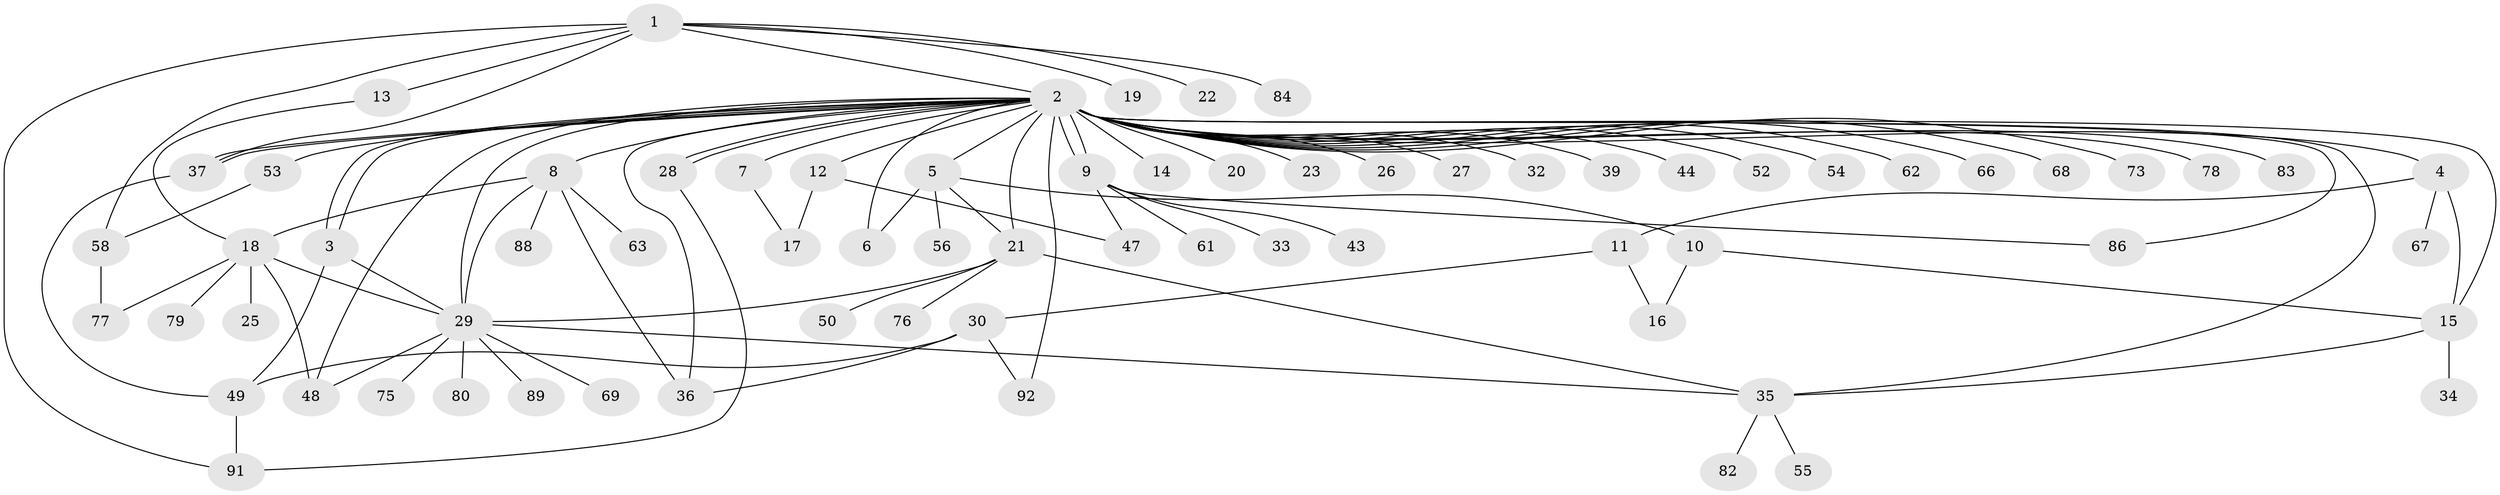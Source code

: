 // Generated by graph-tools (version 1.1) at 2025/23/03/03/25 07:23:50]
// undirected, 70 vertices, 101 edges
graph export_dot {
graph [start="1"]
  node [color=gray90,style=filled];
  1 [super="+64"];
  2 [super="+59"];
  3;
  4 [super="+90"];
  5 [super="+57"];
  6 [super="+46"];
  7;
  8 [super="+24"];
  9 [super="+41"];
  10 [super="+60"];
  11;
  12 [super="+42"];
  13;
  14;
  15 [super="+65"];
  16 [super="+45"];
  17;
  18 [super="+40"];
  19;
  20;
  21 [super="+31"];
  22;
  23;
  25;
  26;
  27;
  28 [super="+38"];
  29 [super="+51"];
  30 [super="+87"];
  32;
  33;
  34;
  35 [super="+81"];
  36;
  37 [super="+72"];
  39;
  43;
  44;
  47;
  48 [super="+74"];
  49 [super="+71"];
  50;
  52;
  53;
  54;
  55;
  56;
  58 [super="+85"];
  61;
  62 [super="+70"];
  63;
  66;
  67;
  68;
  69;
  73;
  75;
  76;
  77;
  78;
  79;
  80;
  82;
  83;
  84;
  86;
  88;
  89;
  91;
  92;
  1 -- 2;
  1 -- 13;
  1 -- 19;
  1 -- 22;
  1 -- 58;
  1 -- 84;
  1 -- 91;
  1 -- 37;
  2 -- 3;
  2 -- 3;
  2 -- 4;
  2 -- 5;
  2 -- 6;
  2 -- 7;
  2 -- 8 [weight=2];
  2 -- 9;
  2 -- 9;
  2 -- 12;
  2 -- 14;
  2 -- 15;
  2 -- 20;
  2 -- 21;
  2 -- 23;
  2 -- 26;
  2 -- 27;
  2 -- 28;
  2 -- 28;
  2 -- 29;
  2 -- 32;
  2 -- 35;
  2 -- 37;
  2 -- 37;
  2 -- 39;
  2 -- 44;
  2 -- 52;
  2 -- 53;
  2 -- 54;
  2 -- 62;
  2 -- 66;
  2 -- 73;
  2 -- 83;
  2 -- 86;
  2 -- 92;
  2 -- 36;
  2 -- 78;
  2 -- 68;
  2 -- 48;
  3 -- 29;
  3 -- 49;
  4 -- 11;
  4 -- 67;
  4 -- 15;
  5 -- 10;
  5 -- 21;
  5 -- 56;
  5 -- 6;
  7 -- 17;
  8 -- 36;
  8 -- 63;
  8 -- 88;
  8 -- 29;
  8 -- 18;
  9 -- 33;
  9 -- 43;
  9 -- 47;
  9 -- 61;
  9 -- 86;
  10 -- 16;
  10 -- 15;
  11 -- 16;
  11 -- 30;
  12 -- 17;
  12 -- 47;
  13 -- 18;
  15 -- 34;
  15 -- 35;
  18 -- 25;
  18 -- 48;
  18 -- 77;
  18 -- 79;
  18 -- 29;
  21 -- 35;
  21 -- 50;
  21 -- 76;
  21 -- 29 [weight=2];
  28 -- 91;
  29 -- 75;
  29 -- 35;
  29 -- 69;
  29 -- 80;
  29 -- 89;
  29 -- 48;
  30 -- 36;
  30 -- 49;
  30 -- 92;
  35 -- 55;
  35 -- 82;
  37 -- 49;
  49 -- 91;
  53 -- 58;
  58 -- 77;
}
